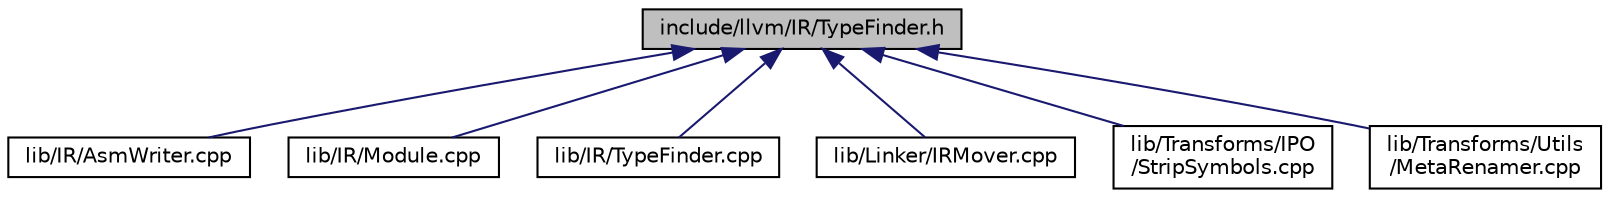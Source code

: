 digraph "include/llvm/IR/TypeFinder.h"
{
 // LATEX_PDF_SIZE
  bgcolor="transparent";
  edge [fontname="Helvetica",fontsize="10",labelfontname="Helvetica",labelfontsize="10"];
  node [fontname="Helvetica",fontsize="10",shape=record];
  Node1 [label="include/llvm/IR/TypeFinder.h",height=0.2,width=0.4,color="black", fillcolor="grey75", style="filled", fontcolor="black",tooltip=" "];
  Node1 -> Node2 [dir="back",color="midnightblue",fontsize="10",style="solid",fontname="Helvetica"];
  Node2 [label="lib/IR/AsmWriter.cpp",height=0.2,width=0.4,color="black",URL="$AsmWriter_8cpp.html",tooltip=" "];
  Node1 -> Node3 [dir="back",color="midnightblue",fontsize="10",style="solid",fontname="Helvetica"];
  Node3 [label="lib/IR/Module.cpp",height=0.2,width=0.4,color="black",URL="$Module_8cpp.html",tooltip=" "];
  Node1 -> Node4 [dir="back",color="midnightblue",fontsize="10",style="solid",fontname="Helvetica"];
  Node4 [label="lib/IR/TypeFinder.cpp",height=0.2,width=0.4,color="black",URL="$TypeFinder_8cpp.html",tooltip=" "];
  Node1 -> Node5 [dir="back",color="midnightblue",fontsize="10",style="solid",fontname="Helvetica"];
  Node5 [label="lib/Linker/IRMover.cpp",height=0.2,width=0.4,color="black",URL="$IRMover_8cpp.html",tooltip=" "];
  Node1 -> Node6 [dir="back",color="midnightblue",fontsize="10",style="solid",fontname="Helvetica"];
  Node6 [label="lib/Transforms/IPO\l/StripSymbols.cpp",height=0.2,width=0.4,color="black",URL="$StripSymbols_8cpp.html",tooltip=" "];
  Node1 -> Node7 [dir="back",color="midnightblue",fontsize="10",style="solid",fontname="Helvetica"];
  Node7 [label="lib/Transforms/Utils\l/MetaRenamer.cpp",height=0.2,width=0.4,color="black",URL="$MetaRenamer_8cpp.html",tooltip=" "];
}
